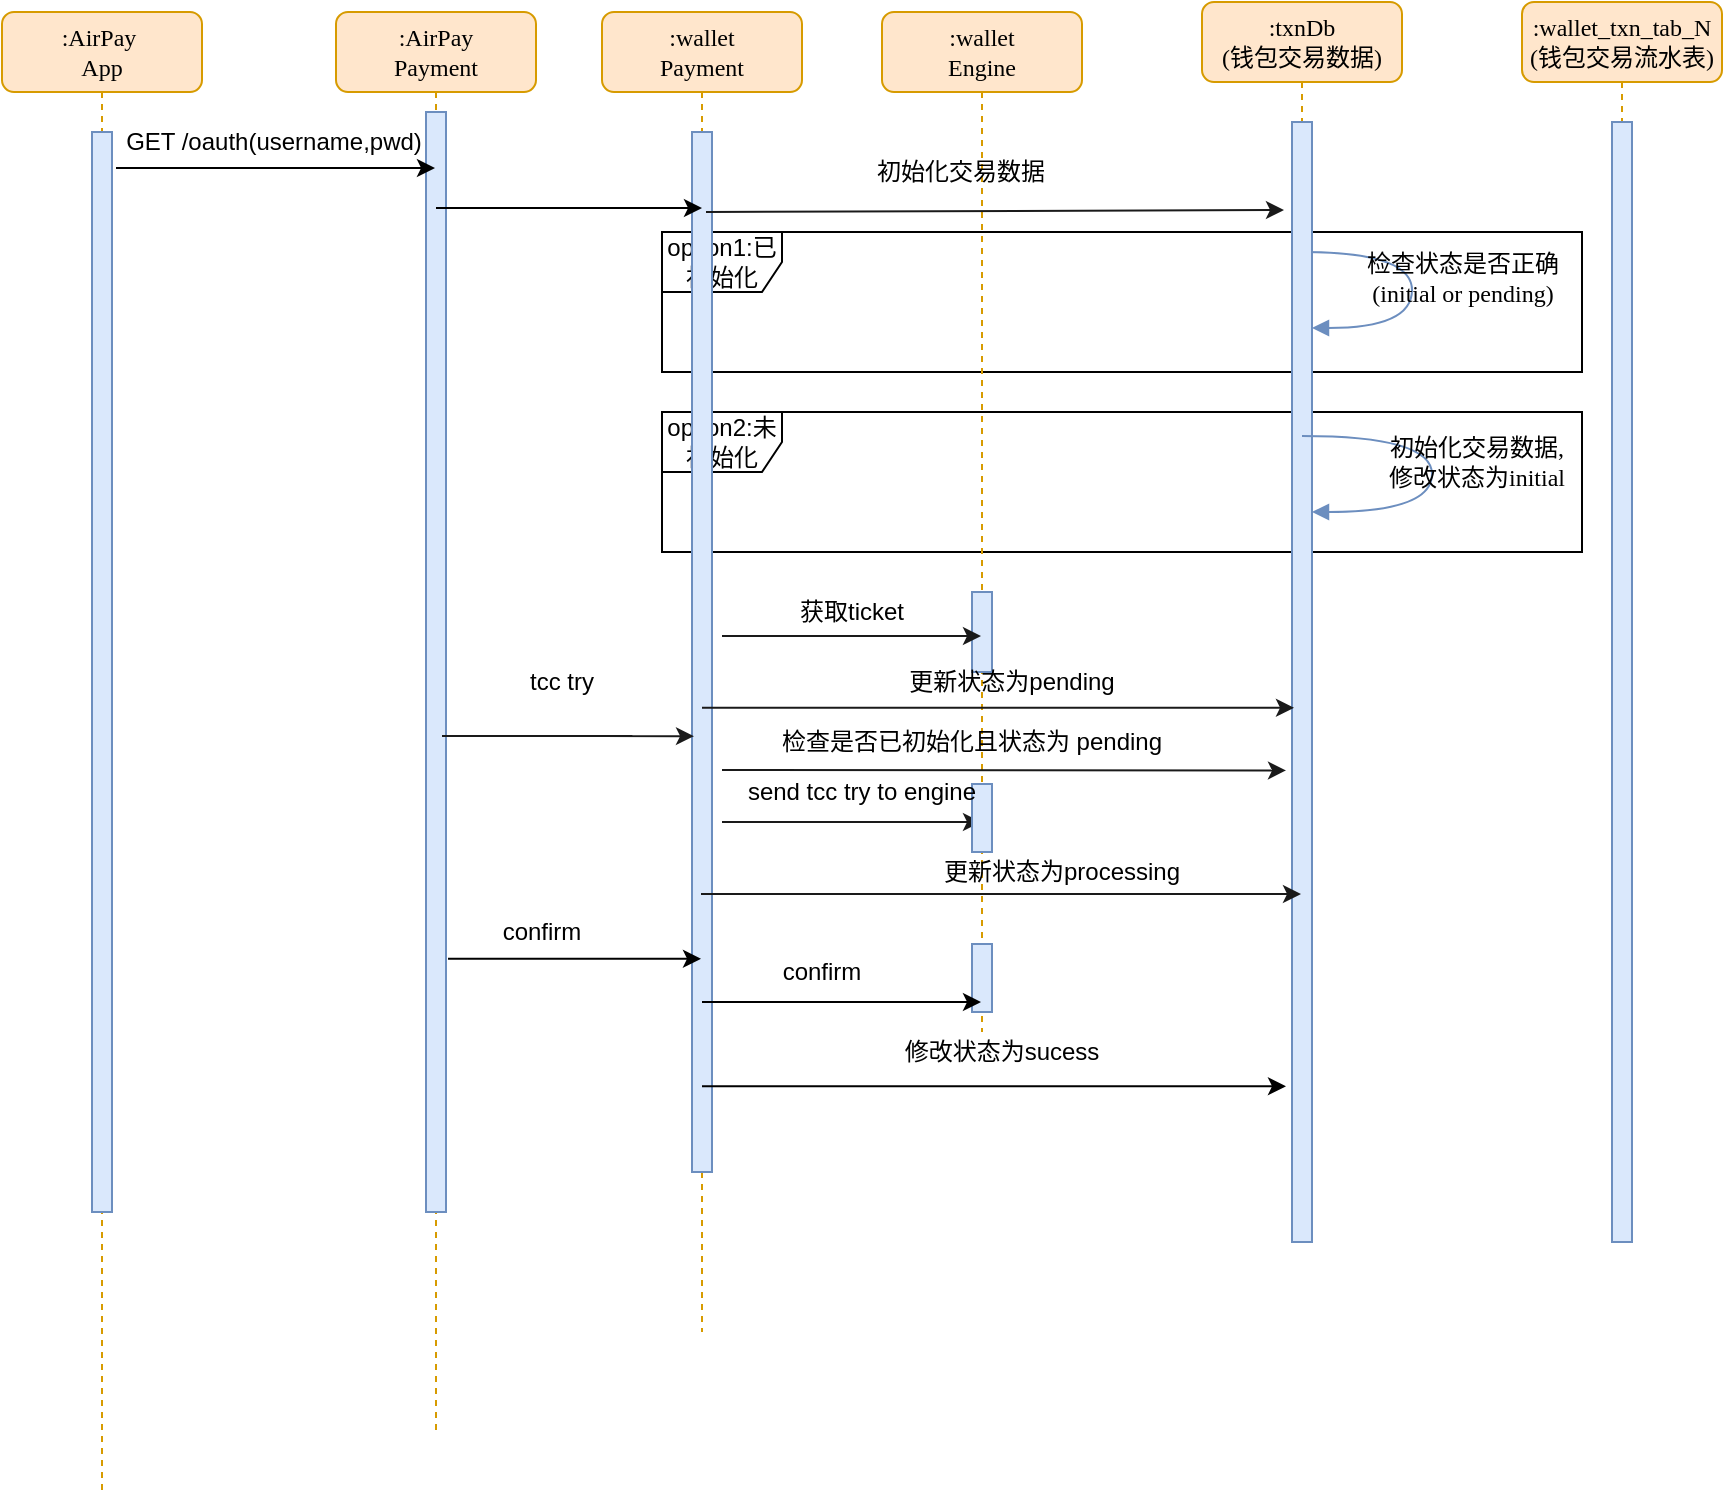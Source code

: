 <mxfile version="13.2.4" type="github">
  <diagram name="Page-1" id="13e1069c-82ec-6db2-03f1-153e76fe0fe0">
    <mxGraphModel dx="1298" dy="834" grid="1" gridSize="10" guides="1" tooltips="1" connect="1" arrows="1" fold="1" page="1" pageScale="1" pageWidth="1100" pageHeight="850" background="#ffffff" math="0" shadow="0">
      <root>
        <mxCell id="0" />
        <mxCell id="1" parent="0" />
        <mxCell id="7cjOM7khNmWZnHigeGYu-7" value="option2:未初始化" style="shape=umlFrame;whiteSpace=wrap;html=1;gradientColor=none;" parent="1" vertex="1">
          <mxGeometry x="430" y="280" width="460" height="70" as="geometry" />
        </mxCell>
        <mxCell id="7cjOM7khNmWZnHigeGYu-6" value="option1:已初始化" style="shape=umlFrame;whiteSpace=wrap;html=1;gradientColor=none;" parent="1" vertex="1">
          <mxGeometry x="430" y="190" width="460" height="70" as="geometry" />
        </mxCell>
        <mxCell id="7baba1c4bc27f4b0-2" value=":AirPay&lt;br&gt;Payment" style="shape=umlLifeline;perimeter=lifelinePerimeter;whiteSpace=wrap;html=1;container=1;collapsible=0;recursiveResize=0;outlineConnect=0;rounded=1;shadow=0;comic=0;labelBackgroundColor=none;strokeWidth=1;fontFamily=Verdana;fontSize=12;align=center;fillColor=#ffe6cc;strokeColor=#d79b00;" parent="1" vertex="1">
          <mxGeometry x="267" y="80" width="100" height="710" as="geometry" />
        </mxCell>
        <mxCell id="SCf--bu4-dqeZi4qSqdn-6" value="" style="html=1;points=[];perimeter=orthogonalPerimeter;rounded=0;shadow=0;comic=0;labelBackgroundColor=none;strokeWidth=1;fontFamily=Verdana;fontSize=12;align=center;fillColor=#dae8fc;strokeColor=#6c8ebf;" parent="7baba1c4bc27f4b0-2" vertex="1">
          <mxGeometry x="45" y="50" width="10" height="550" as="geometry" />
        </mxCell>
        <mxCell id="7baba1c4bc27f4b0-3" value=":wallet&lt;br&gt;Payment" style="shape=umlLifeline;perimeter=lifelinePerimeter;whiteSpace=wrap;html=1;container=1;collapsible=0;recursiveResize=0;outlineConnect=0;rounded=1;shadow=0;comic=0;labelBackgroundColor=none;strokeWidth=1;fontFamily=Verdana;fontSize=12;align=center;fillColor=#ffe6cc;strokeColor=#d79b00;" parent="1" vertex="1">
          <mxGeometry x="400" y="80" width="100" height="660" as="geometry" />
        </mxCell>
        <mxCell id="7baba1c4bc27f4b0-13" value="" style="html=1;points=[];perimeter=orthogonalPerimeter;rounded=0;shadow=0;comic=0;labelBackgroundColor=none;strokeWidth=1;fontFamily=Verdana;fontSize=12;align=center;fillColor=#dae8fc;strokeColor=#6c8ebf;" parent="7baba1c4bc27f4b0-3" vertex="1">
          <mxGeometry x="45" y="60" width="10" height="520" as="geometry" />
        </mxCell>
        <mxCell id="7baba1c4bc27f4b0-4" value=":wallet&lt;br&gt;Engine" style="shape=umlLifeline;perimeter=lifelinePerimeter;whiteSpace=wrap;html=1;container=1;collapsible=0;recursiveResize=0;outlineConnect=0;rounded=1;shadow=0;comic=0;labelBackgroundColor=none;strokeWidth=1;fontFamily=Verdana;fontSize=12;align=center;fillColor=#ffe6cc;strokeColor=#d79b00;" parent="1" vertex="1">
          <mxGeometry x="540" y="80" width="100" height="510" as="geometry" />
        </mxCell>
        <mxCell id="7baba1c4bc27f4b0-16" value="" style="html=1;points=[];perimeter=orthogonalPerimeter;rounded=0;shadow=0;comic=0;labelBackgroundColor=none;strokeWidth=1;fontFamily=Verdana;fontSize=12;align=center;fillColor=#dae8fc;strokeColor=#6c8ebf;" parent="7baba1c4bc27f4b0-4" vertex="1">
          <mxGeometry x="45" y="290" width="10" height="40" as="geometry" />
        </mxCell>
        <mxCell id="SCf--bu4-dqeZi4qSqdn-8" value="" style="endArrow=classic;html=1;exitX=0;exitY=1;exitDx=0;exitDy=0;fillColor=#f5f5f5;strokeColor=#1A1A1A;" parent="7baba1c4bc27f4b0-4" edge="1">
          <mxGeometry width="50" height="50" relative="1" as="geometry">
            <mxPoint x="-88.0" y="100" as="sourcePoint" />
            <mxPoint x="201" y="99" as="targetPoint" />
          </mxGeometry>
        </mxCell>
        <mxCell id="zn9roqQGDPvi9zE-LwyC-4" value="" style="html=1;points=[];perimeter=orthogonalPerimeter;rounded=0;shadow=0;comic=0;labelBackgroundColor=none;strokeWidth=1;fontFamily=Verdana;fontSize=12;align=center;fillColor=#dae8fc;strokeColor=#6c8ebf;" parent="7baba1c4bc27f4b0-4" vertex="1">
          <mxGeometry x="45" y="466" width="10" height="34" as="geometry" />
        </mxCell>
        <mxCell id="7baba1c4bc27f4b0-8" value=":AirPay&amp;nbsp;&lt;br&gt;App" style="shape=umlLifeline;perimeter=lifelinePerimeter;whiteSpace=wrap;html=1;container=1;collapsible=0;recursiveResize=0;outlineConnect=0;rounded=1;shadow=0;comic=0;labelBackgroundColor=none;strokeWidth=1;fontFamily=Verdana;fontSize=12;align=center;fillColor=#ffe6cc;strokeColor=#d79b00;" parent="1" vertex="1">
          <mxGeometry x="100" y="80" width="100" height="740" as="geometry" />
        </mxCell>
        <mxCell id="7baba1c4bc27f4b0-9" value="" style="html=1;points=[];perimeter=orthogonalPerimeter;rounded=0;shadow=0;comic=0;labelBackgroundColor=none;strokeWidth=1;fontFamily=Verdana;fontSize=12;align=center;fillColor=#dae8fc;strokeColor=#6c8ebf;" parent="7baba1c4bc27f4b0-8" vertex="1">
          <mxGeometry x="45" y="60" width="10" height="540" as="geometry" />
        </mxCell>
        <mxCell id="SCf--bu4-dqeZi4qSqdn-23" value="GET /oauth(username,pwd)" style="text;html=1;strokeColor=none;fillColor=none;align=center;verticalAlign=middle;whiteSpace=wrap;rounded=0;" parent="1" vertex="1">
          <mxGeometry x="152" y="135" width="168" height="20" as="geometry" />
        </mxCell>
        <mxCell id="SCf--bu4-dqeZi4qSqdn-24" value="" style="endArrow=classic;html=1;" parent="1" target="7baba1c4bc27f4b0-2" edge="1">
          <mxGeometry width="50" height="50" relative="1" as="geometry">
            <mxPoint x="157" y="158" as="sourcePoint" />
            <mxPoint x="290" y="156" as="targetPoint" />
          </mxGeometry>
        </mxCell>
        <mxCell id="RCsnb_gnlq1DFu9hrXaE-1" value="" style="endArrow=classic;html=1;" parent="1" source="7baba1c4bc27f4b0-2" edge="1">
          <mxGeometry width="50" height="50" relative="1" as="geometry">
            <mxPoint x="465" y="178" as="sourcePoint" />
            <mxPoint x="450" y="178" as="targetPoint" />
            <Array as="points">
              <mxPoint x="360" y="178" />
            </Array>
          </mxGeometry>
        </mxCell>
        <mxCell id="RCsnb_gnlq1DFu9hrXaE-2" value="初始化交易数据" style="text;html=1;strokeColor=none;fillColor=none;align=center;verticalAlign=middle;whiteSpace=wrap;rounded=0;" parent="1" vertex="1">
          <mxGeometry x="519" y="150" width="121" height="20" as="geometry" />
        </mxCell>
        <mxCell id="kkel1wmjq2Ox8PK9XS-0-10" value="检查状态是否正确&lt;br&gt;(initial or pending)" style="html=1;verticalAlign=bottom;endArrow=block;labelBackgroundColor=none;fontFamily=Verdana;fontSize=12;elbow=vertical;edgeStyle=orthogonalEdgeStyle;curved=1;entryX=1;entryY=0.286;entryPerimeter=0;exitX=1.038;exitY=0.345;exitPerimeter=0;fillColor=#dae8fc;strokeColor=#6c8ebf;" parent="1" edge="1">
          <mxGeometry x="0.301" y="-26" relative="1" as="geometry">
            <mxPoint x="750" y="200" as="sourcePoint" />
            <mxPoint x="755" y="238" as="targetPoint" />
            <Array as="points">
              <mxPoint x="805" y="200" />
              <mxPoint x="805" y="238" />
            </Array>
            <mxPoint x="25" y="18" as="offset" />
          </mxGeometry>
        </mxCell>
        <mxCell id="7cjOM7khNmWZnHigeGYu-1" value=":txnDb&lt;br&gt;(钱包交易数据)" style="shape=umlLifeline;perimeter=lifelinePerimeter;whiteSpace=wrap;html=1;container=1;collapsible=0;recursiveResize=0;outlineConnect=0;rounded=1;shadow=0;comic=0;labelBackgroundColor=none;strokeWidth=1;fontFamily=Verdana;fontSize=12;align=center;fillColor=#ffe6cc;strokeColor=#d79b00;" parent="1" vertex="1">
          <mxGeometry x="700" y="75" width="100" height="620" as="geometry" />
        </mxCell>
        <mxCell id="7cjOM7khNmWZnHigeGYu-2" value="" style="html=1;points=[];perimeter=orthogonalPerimeter;rounded=0;shadow=0;comic=0;labelBackgroundColor=none;strokeWidth=1;fontFamily=Verdana;fontSize=12;align=center;fillColor=#dae8fc;strokeColor=#6c8ebf;" parent="7cjOM7khNmWZnHigeGYu-1" vertex="1">
          <mxGeometry x="45" y="60" width="10" height="560" as="geometry" />
        </mxCell>
        <mxCell id="7cjOM7khNmWZnHigeGYu-8" value="初始化交易数据,&lt;br&gt;修改状态为initial" style="html=1;verticalAlign=bottom;endArrow=block;labelBackgroundColor=none;fontFamily=Verdana;fontSize=12;elbow=vertical;edgeStyle=orthogonalEdgeStyle;curved=1;fillColor=#dae8fc;strokeColor=#6c8ebf;" parent="1" target="7cjOM7khNmWZnHigeGYu-2" edge="1">
          <mxGeometry x="0.301" y="-26" relative="1" as="geometry">
            <mxPoint x="750" y="292" as="sourcePoint" />
            <mxPoint x="760" y="330" as="targetPoint" />
            <Array as="points">
              <mxPoint x="815" y="292" />
              <mxPoint x="815" y="330" />
            </Array>
            <mxPoint x="25" y="18" as="offset" />
          </mxGeometry>
        </mxCell>
        <mxCell id="7cjOM7khNmWZnHigeGYu-9" value="" style="endArrow=classic;html=1;strokeColor=#1A1A1A;" parent="1" target="7baba1c4bc27f4b0-4" edge="1">
          <mxGeometry width="50" height="50" relative="1" as="geometry">
            <mxPoint x="460" y="392" as="sourcePoint" />
            <mxPoint x="570" y="240" as="targetPoint" />
          </mxGeometry>
        </mxCell>
        <mxCell id="7cjOM7khNmWZnHigeGYu-10" value="获取ticket" style="text;html=1;strokeColor=none;fillColor=none;align=center;verticalAlign=middle;whiteSpace=wrap;rounded=0;" parent="1" vertex="1">
          <mxGeometry x="490" y="370" width="70" height="20" as="geometry" />
        </mxCell>
        <mxCell id="7cjOM7khNmWZnHigeGYu-12" value="" style="endArrow=classic;html=1;strokeColor=#1A1A1A;entryX=0.1;entryY=0.816;entryDx=0;entryDy=0;entryPerimeter=0;" parent="1" edge="1">
          <mxGeometry width="50" height="50" relative="1" as="geometry">
            <mxPoint x="320" y="442" as="sourcePoint" />
            <mxPoint x="446" y="442.08" as="targetPoint" />
            <Array as="points">
              <mxPoint x="420" y="442" />
              <mxPoint x="390" y="442" />
            </Array>
          </mxGeometry>
        </mxCell>
        <mxCell id="7cjOM7khNmWZnHigeGYu-14" value="tcc try" style="text;html=1;strokeColor=none;fillColor=none;align=center;verticalAlign=middle;whiteSpace=wrap;rounded=0;" parent="1" vertex="1">
          <mxGeometry x="360" y="405" width="40" height="20" as="geometry" />
        </mxCell>
        <mxCell id="7cjOM7khNmWZnHigeGYu-15" value="" style="endArrow=classic;html=1;strokeColor=#1A1A1A;entryX=-0.3;entryY=0.579;entryDx=0;entryDy=0;entryPerimeter=0;" parent="1" target="7cjOM7khNmWZnHigeGYu-2" edge="1">
          <mxGeometry width="50" height="50" relative="1" as="geometry">
            <mxPoint x="460" y="459" as="sourcePoint" />
            <mxPoint x="740" y="459" as="targetPoint" />
          </mxGeometry>
        </mxCell>
        <mxCell id="7cjOM7khNmWZnHigeGYu-16" value="检查是否已初始化且状态为 pending" style="text;html=1;strokeColor=none;fillColor=none;align=center;verticalAlign=middle;whiteSpace=wrap;rounded=0;" parent="1" vertex="1">
          <mxGeometry x="470" y="435" width="230" height="20" as="geometry" />
        </mxCell>
        <mxCell id="7cjOM7khNmWZnHigeGYu-17" value="" style="endArrow=classic;html=1;strokeColor=#1A1A1A;" parent="1" edge="1">
          <mxGeometry width="50" height="50" relative="1" as="geometry">
            <mxPoint x="460" y="485" as="sourcePoint" />
            <mxPoint x="589.5" y="485" as="targetPoint" />
            <Array as="points">
              <mxPoint x="530" y="485" />
            </Array>
          </mxGeometry>
        </mxCell>
        <mxCell id="7cjOM7khNmWZnHigeGYu-18" value="" style="html=1;points=[];perimeter=orthogonalPerimeter;rounded=0;shadow=0;comic=0;labelBackgroundColor=none;strokeWidth=1;fontFamily=Verdana;fontSize=12;align=center;fillColor=#dae8fc;strokeColor=#6c8ebf;" parent="1" vertex="1">
          <mxGeometry x="585" y="466" width="10" height="34" as="geometry" />
        </mxCell>
        <mxCell id="7cjOM7khNmWZnHigeGYu-20" value="send tcc try to engine" style="text;html=1;strokeColor=none;fillColor=none;align=center;verticalAlign=middle;whiteSpace=wrap;rounded=0;" parent="1" vertex="1">
          <mxGeometry x="440" y="460" width="180" height="20" as="geometry" />
        </mxCell>
        <mxCell id="7cjOM7khNmWZnHigeGYu-21" value="" style="endArrow=classic;html=1;strokeColor=#1A1A1A;" parent="1" edge="1">
          <mxGeometry width="50" height="50" relative="1" as="geometry">
            <mxPoint x="449.5" y="521" as="sourcePoint" />
            <mxPoint x="749.5" y="521" as="targetPoint" />
          </mxGeometry>
        </mxCell>
        <mxCell id="7cjOM7khNmWZnHigeGYu-22" value="" style="endArrow=classic;html=1;strokeColor=#1A1A1A;entryX=0.1;entryY=0.523;entryDx=0;entryDy=0;entryPerimeter=0;" parent="1" source="7baba1c4bc27f4b0-3" target="7cjOM7khNmWZnHigeGYu-2" edge="1">
          <mxGeometry width="50" height="50" relative="1" as="geometry">
            <mxPoint x="470" y="427" as="sourcePoint" />
            <mxPoint x="740" y="427" as="targetPoint" />
          </mxGeometry>
        </mxCell>
        <mxCell id="7cjOM7khNmWZnHigeGYu-25" value="更新状态为pending" style="text;html=1;strokeColor=none;fillColor=none;align=center;verticalAlign=middle;whiteSpace=wrap;rounded=0;" parent="1" vertex="1">
          <mxGeometry x="540" y="405" width="130" height="20" as="geometry" />
        </mxCell>
        <mxCell id="7cjOM7khNmWZnHigeGYu-27" value="更新状态为processing" style="text;html=1;strokeColor=none;fillColor=none;align=center;verticalAlign=middle;whiteSpace=wrap;rounded=0;" parent="1" vertex="1">
          <mxGeometry x="540" y="500" width="180" height="20" as="geometry" />
        </mxCell>
        <mxCell id="zn9roqQGDPvi9zE-LwyC-1" value="" style="endArrow=classic;html=1;exitX=1.1;exitY=0.648;exitDx=0;exitDy=0;exitPerimeter=0;" parent="1" edge="1">
          <mxGeometry width="50" height="50" relative="1" as="geometry">
            <mxPoint x="323" y="553.4" as="sourcePoint" />
            <mxPoint x="449.5" y="553.4" as="targetPoint" />
          </mxGeometry>
        </mxCell>
        <mxCell id="zn9roqQGDPvi9zE-LwyC-2" value="confirm" style="text;html=1;strokeColor=none;fillColor=none;align=center;verticalAlign=middle;whiteSpace=wrap;rounded=0;" parent="1" vertex="1">
          <mxGeometry x="350" y="530" width="40" height="20" as="geometry" />
        </mxCell>
        <mxCell id="zn9roqQGDPvi9zE-LwyC-6" value="confirm" style="text;html=1;strokeColor=none;fillColor=none;align=center;verticalAlign=middle;whiteSpace=wrap;rounded=0;" parent="1" vertex="1">
          <mxGeometry x="490" y="550" width="40" height="20" as="geometry" />
        </mxCell>
        <mxCell id="zn9roqQGDPvi9zE-LwyC-10" value="" style="endArrow=classic;html=1;" parent="1" source="7baba1c4bc27f4b0-3" edge="1">
          <mxGeometry width="50" height="50" relative="1" as="geometry">
            <mxPoint x="530" y="575" as="sourcePoint" />
            <mxPoint x="589.5" y="575" as="targetPoint" />
          </mxGeometry>
        </mxCell>
        <mxCell id="zn9roqQGDPvi9zE-LwyC-11" value="" style="endArrow=classic;html=1;entryX=-0.3;entryY=0.861;entryDx=0;entryDy=0;entryPerimeter=0;" parent="1" source="7baba1c4bc27f4b0-3" target="7cjOM7khNmWZnHigeGYu-2" edge="1">
          <mxGeometry width="50" height="50" relative="1" as="geometry">
            <mxPoint x="520" y="620" as="sourcePoint" />
            <mxPoint x="570" y="380" as="targetPoint" />
          </mxGeometry>
        </mxCell>
        <mxCell id="zn9roqQGDPvi9zE-LwyC-12" value="修改状态为sucess" style="text;html=1;strokeColor=none;fillColor=none;align=center;verticalAlign=middle;whiteSpace=wrap;rounded=0;" parent="1" vertex="1">
          <mxGeometry x="540" y="590" width="120" height="20" as="geometry" />
        </mxCell>
        <mxCell id="KElrnnUUttHvEZdmVfrs-1" value=":wallet_txn_tab_N&lt;br&gt;(钱包交易流水表)" style="shape=umlLifeline;perimeter=lifelinePerimeter;whiteSpace=wrap;html=1;container=1;collapsible=0;recursiveResize=0;outlineConnect=0;rounded=1;shadow=0;comic=0;labelBackgroundColor=none;strokeWidth=1;fontFamily=Verdana;fontSize=12;align=center;fillColor=#ffe6cc;strokeColor=#d79b00;" vertex="1" parent="1">
          <mxGeometry x="860" y="75" width="100" height="620" as="geometry" />
        </mxCell>
        <mxCell id="KElrnnUUttHvEZdmVfrs-2" value="" style="html=1;points=[];perimeter=orthogonalPerimeter;rounded=0;shadow=0;comic=0;labelBackgroundColor=none;strokeWidth=1;fontFamily=Verdana;fontSize=12;align=center;fillColor=#dae8fc;strokeColor=#6c8ebf;" vertex="1" parent="KElrnnUUttHvEZdmVfrs-1">
          <mxGeometry x="45" y="60" width="10" height="560" as="geometry" />
        </mxCell>
      </root>
    </mxGraphModel>
  </diagram>
</mxfile>
